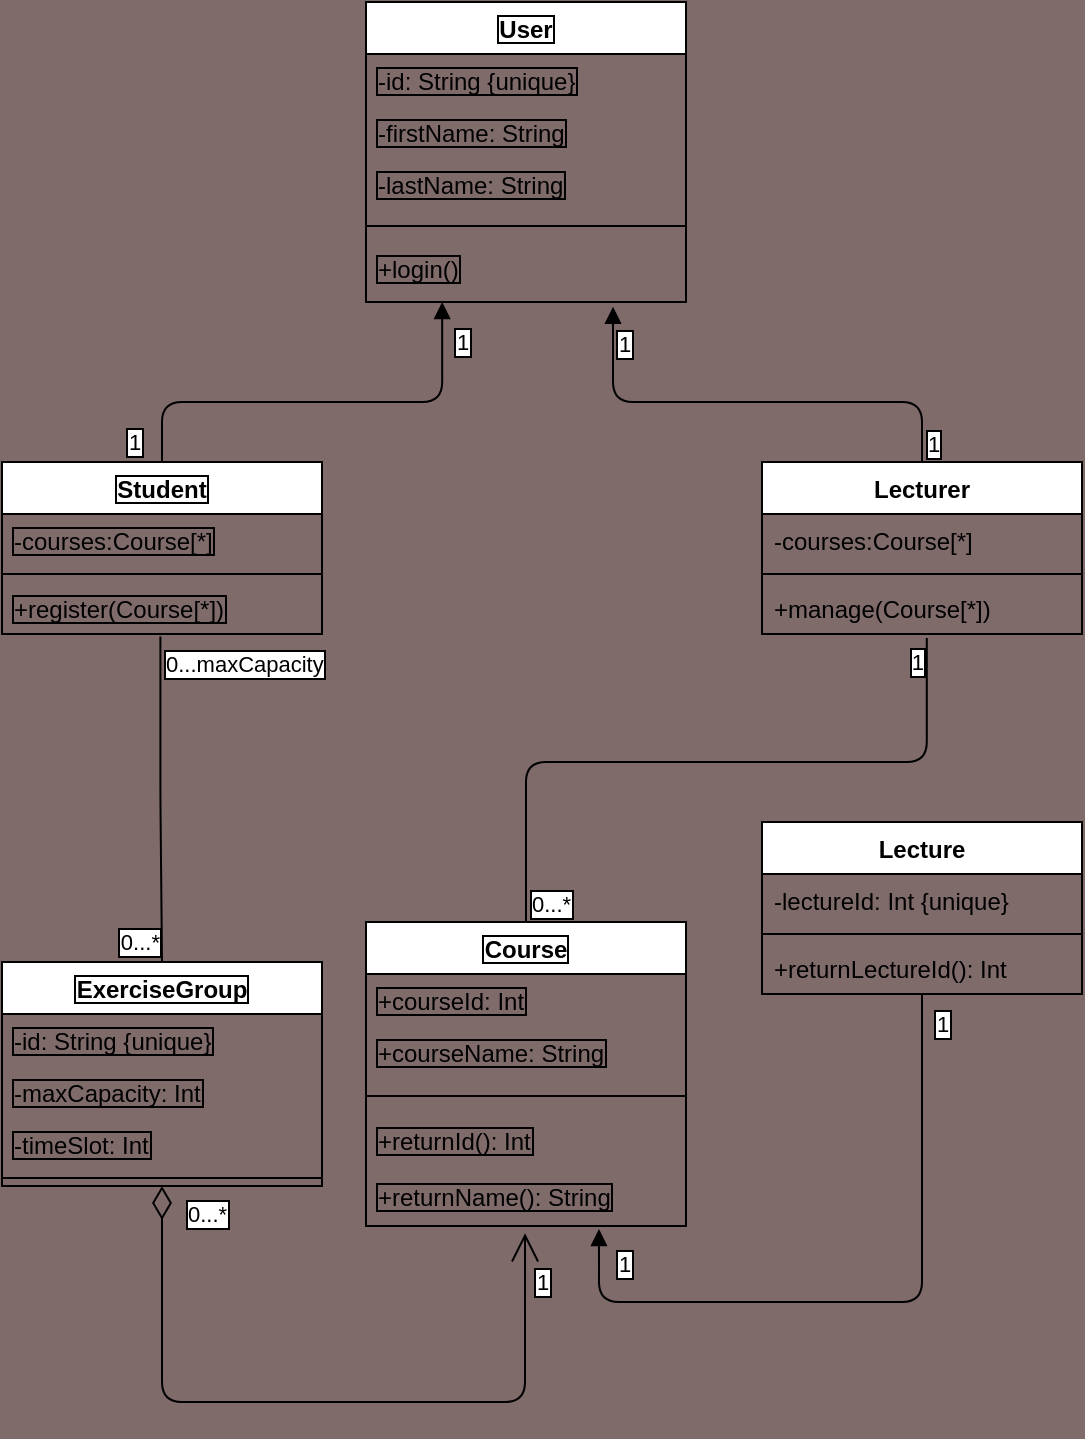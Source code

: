 <mxfile>
    <diagram id="500pnVQfWvlsNwL5orh4" name="Page-1">
        <mxGraphModel dx="1132" dy="1126" grid="0" gridSize="10" guides="1" tooltips="1" connect="1" arrows="1" fold="1" page="1" pageScale="1" pageWidth="583" pageHeight="827" background="#806B6B" math="0" shadow="0">
            <root>
                <mxCell id="0"/>
                <mxCell id="1" parent="0"/>
                <mxCell id="30" value="User" style="swimlane;fontStyle=1;align=center;verticalAlign=top;childLayout=stackLayout;horizontal=1;startSize=26;horizontalStack=0;resizeParent=1;resizeParentMax=0;resizeLast=0;collapsible=1;marginBottom=0;fontColor=#000000;labelBorderColor=#000000;" vertex="1" parent="1">
                    <mxGeometry x="212" y="50" width="160" height="150" as="geometry"/>
                </mxCell>
                <mxCell id="31" value="-id: String {unique}&#10;" style="text;strokeColor=none;fillColor=none;align=left;verticalAlign=top;spacingLeft=4;spacingRight=4;overflow=hidden;rotatable=0;points=[[0,0.5],[1,0.5]];portConstraint=eastwest;fontColor=#000000;labelBorderColor=#000000;" vertex="1" parent="30">
                    <mxGeometry y="26" width="160" height="26" as="geometry"/>
                </mxCell>
                <mxCell id="35" value="-firstName: String" style="text;strokeColor=none;fillColor=none;align=left;verticalAlign=top;spacingLeft=4;spacingRight=4;overflow=hidden;rotatable=0;points=[[0,0.5],[1,0.5]];portConstraint=eastwest;fontColor=#000000;labelBorderColor=#000000;" vertex="1" parent="30">
                    <mxGeometry y="52" width="160" height="26" as="geometry"/>
                </mxCell>
                <mxCell id="36" value="-lastName: String" style="text;strokeColor=none;fillColor=none;align=left;verticalAlign=top;spacingLeft=4;spacingRight=4;overflow=hidden;rotatable=0;points=[[0,0.5],[1,0.5]];portConstraint=eastwest;fontColor=#000000;labelBorderColor=#000000;" vertex="1" parent="30">
                    <mxGeometry y="78" width="160" height="26" as="geometry"/>
                </mxCell>
                <mxCell id="32" value="" style="line;strokeWidth=1;fillColor=none;align=left;verticalAlign=middle;spacingTop=-1;spacingLeft=3;spacingRight=3;rotatable=0;labelPosition=right;points=[];portConstraint=eastwest;strokeColor=inherit;fontColor=#000000;labelBorderColor=#000000;" vertex="1" parent="30">
                    <mxGeometry y="104" width="160" height="16" as="geometry"/>
                </mxCell>
                <mxCell id="33" value="+login()" style="text;strokeColor=none;fillColor=none;align=left;verticalAlign=top;spacingLeft=4;spacingRight=4;overflow=hidden;rotatable=0;points=[[0,0.5],[1,0.5]];portConstraint=eastwest;fontColor=#000000;labelBorderColor=#000000;" vertex="1" parent="30">
                    <mxGeometry y="120" width="160" height="30" as="geometry"/>
                </mxCell>
                <mxCell id="37" value="" style="endArrow=block;endFill=1;html=1;edgeStyle=orthogonalEdgeStyle;align=left;verticalAlign=top;entryX=0.238;entryY=1;entryDx=0;entryDy=0;entryPerimeter=0;exitX=0.5;exitY=0;exitDx=0;exitDy=0;fontColor=#000000;labelBorderColor=#000000;" edge="1" parent="1" source="52" target="33">
                    <mxGeometry x="-1" relative="1" as="geometry">
                        <mxPoint x="110" y="280" as="sourcePoint"/>
                        <mxPoint x="280" y="250" as="targetPoint"/>
                        <Array as="points">
                            <mxPoint x="110" y="250"/>
                            <mxPoint x="250" y="250"/>
                        </Array>
                    </mxGeometry>
                </mxCell>
                <mxCell id="81" value="1" style="edgeLabel;html=1;align=center;verticalAlign=middle;resizable=0;points=[];fontColor=#000000;labelBorderColor=#000000;" vertex="1" connectable="0" parent="37">
                    <mxGeometry x="0.129" y="4" relative="1" as="geometry">
                        <mxPoint x="-108" y="24" as="offset"/>
                    </mxGeometry>
                </mxCell>
                <mxCell id="82" value="1" style="edgeLabel;html=1;align=center;verticalAlign=middle;resizable=0;points=[];fontColor=#000000;labelBorderColor=#000000;" vertex="1" connectable="0" parent="37">
                    <mxGeometry x="0.442" y="3" relative="1" as="geometry">
                        <mxPoint x="21" y="-27" as="offset"/>
                    </mxGeometry>
                </mxCell>
                <mxCell id="41" value="Course" style="swimlane;fontStyle=1;align=center;verticalAlign=top;childLayout=stackLayout;horizontal=1;startSize=26;horizontalStack=0;resizeParent=1;resizeParentMax=0;resizeLast=0;collapsible=1;marginBottom=0;fontColor=#000000;labelBorderColor=#000000;" vertex="1" parent="1">
                    <mxGeometry x="212" y="510" width="160" height="152" as="geometry"/>
                </mxCell>
                <mxCell id="42" value="+courseId: Int" style="text;strokeColor=none;fillColor=none;align=left;verticalAlign=top;spacingLeft=4;spacingRight=4;overflow=hidden;rotatable=0;points=[[0,0.5],[1,0.5]];portConstraint=eastwest;fontColor=#000000;labelBorderColor=#000000;" vertex="1" parent="41">
                    <mxGeometry y="26" width="160" height="26" as="geometry"/>
                </mxCell>
                <mxCell id="45" value="+courseName: String" style="text;strokeColor=none;fillColor=none;align=left;verticalAlign=top;spacingLeft=4;spacingRight=4;overflow=hidden;rotatable=0;points=[[0,0.5],[1,0.5]];portConstraint=eastwest;fontColor=#000000;labelBorderColor=#000000;" vertex="1" parent="41">
                    <mxGeometry y="52" width="160" height="26" as="geometry"/>
                </mxCell>
                <mxCell id="43" value="" style="line;strokeWidth=1;fillColor=none;align=left;verticalAlign=middle;spacingTop=-1;spacingLeft=3;spacingRight=3;rotatable=0;labelPosition=right;points=[];portConstraint=eastwest;strokeColor=inherit;fontColor=#000000;labelBorderColor=#000000;" vertex="1" parent="41">
                    <mxGeometry y="78" width="160" height="18" as="geometry"/>
                </mxCell>
                <mxCell id="44" value="+returnId(): Int" style="text;strokeColor=none;fillColor=none;align=left;verticalAlign=top;spacingLeft=4;spacingRight=4;overflow=hidden;rotatable=0;points=[[0,0.5],[1,0.5]];portConstraint=eastwest;fontColor=#000000;labelBorderColor=#000000;" vertex="1" parent="41">
                    <mxGeometry y="96" width="160" height="28" as="geometry"/>
                </mxCell>
                <mxCell id="46" value="+returnName(): String" style="text;strokeColor=none;fillColor=none;align=left;verticalAlign=top;spacingLeft=4;spacingRight=4;overflow=hidden;rotatable=0;points=[[0,0.5],[1,0.5]];portConstraint=eastwest;fontColor=#000000;labelBorderColor=#000000;" vertex="1" parent="41">
                    <mxGeometry y="124" width="160" height="28" as="geometry"/>
                </mxCell>
                <mxCell id="47" value="Lecture" style="swimlane;fontStyle=1;align=center;verticalAlign=top;childLayout=stackLayout;horizontal=1;startSize=26;horizontalStack=0;resizeParent=1;resizeParentMax=0;resizeLast=0;collapsible=1;marginBottom=0;" vertex="1" parent="1">
                    <mxGeometry x="410" y="460" width="160" height="86" as="geometry"/>
                </mxCell>
                <mxCell id="48" value="-lectureId: Int {unique}" style="text;strokeColor=none;fillColor=none;align=left;verticalAlign=top;spacingLeft=4;spacingRight=4;overflow=hidden;rotatable=0;points=[[0,0.5],[1,0.5]];portConstraint=eastwest;" vertex="1" parent="47">
                    <mxGeometry y="26" width="160" height="26" as="geometry"/>
                </mxCell>
                <mxCell id="49" value="" style="line;strokeWidth=1;fillColor=none;align=left;verticalAlign=middle;spacingTop=-1;spacingLeft=3;spacingRight=3;rotatable=0;labelPosition=right;points=[];portConstraint=eastwest;strokeColor=inherit;" vertex="1" parent="47">
                    <mxGeometry y="52" width="160" height="8" as="geometry"/>
                </mxCell>
                <mxCell id="50" value="+returnLectureId(): Int" style="text;strokeColor=none;fillColor=none;align=left;verticalAlign=top;spacingLeft=4;spacingRight=4;overflow=hidden;rotatable=0;points=[[0,0.5],[1,0.5]];portConstraint=eastwest;" vertex="1" parent="47">
                    <mxGeometry y="60" width="160" height="26" as="geometry"/>
                </mxCell>
                <mxCell id="52" value="Student" style="swimlane;fontStyle=1;align=center;verticalAlign=top;childLayout=stackLayout;horizontal=1;startSize=26;horizontalStack=0;resizeParent=1;resizeParentMax=0;resizeLast=0;collapsible=1;marginBottom=0;fontColor=#000000;labelBorderColor=#000000;" vertex="1" parent="1">
                    <mxGeometry x="30" y="280" width="160" height="86" as="geometry"/>
                </mxCell>
                <mxCell id="53" value="-courses:Course[*]" style="text;strokeColor=none;fillColor=none;align=left;verticalAlign=top;spacingLeft=4;spacingRight=4;overflow=hidden;rotatable=0;points=[[0,0.5],[1,0.5]];portConstraint=eastwest;fontColor=#000000;labelBorderColor=#000000;" vertex="1" parent="52">
                    <mxGeometry y="26" width="160" height="26" as="geometry"/>
                </mxCell>
                <mxCell id="54" value="" style="line;strokeWidth=1;fillColor=none;align=left;verticalAlign=middle;spacingTop=-1;spacingLeft=3;spacingRight=3;rotatable=0;labelPosition=right;points=[];portConstraint=eastwest;strokeColor=inherit;fontColor=#000000;labelBorderColor=#000000;" vertex="1" parent="52">
                    <mxGeometry y="52" width="160" height="8" as="geometry"/>
                </mxCell>
                <mxCell id="55" value="+register(Course[*])" style="text;strokeColor=none;fillColor=none;align=left;verticalAlign=top;spacingLeft=4;spacingRight=4;overflow=hidden;rotatable=0;points=[[0,0.5],[1,0.5]];portConstraint=eastwest;fontColor=#000000;labelBorderColor=#000000;" vertex="1" parent="52">
                    <mxGeometry y="60" width="160" height="26" as="geometry"/>
                </mxCell>
                <mxCell id="56" value="Lecturer" style="swimlane;fontStyle=1;align=center;verticalAlign=top;childLayout=stackLayout;horizontal=1;startSize=26;horizontalStack=0;resizeParent=1;resizeParentMax=0;resizeLast=0;collapsible=1;marginBottom=0;" vertex="1" parent="1">
                    <mxGeometry x="410" y="280" width="160" height="86" as="geometry"/>
                </mxCell>
                <mxCell id="57" value="-courses:Course[*]" style="text;strokeColor=none;fillColor=none;align=left;verticalAlign=top;spacingLeft=4;spacingRight=4;overflow=hidden;rotatable=0;points=[[0,0.5],[1,0.5]];portConstraint=eastwest;" vertex="1" parent="56">
                    <mxGeometry y="26" width="160" height="26" as="geometry"/>
                </mxCell>
                <mxCell id="58" value="" style="line;strokeWidth=1;fillColor=none;align=left;verticalAlign=middle;spacingTop=-1;spacingLeft=3;spacingRight=3;rotatable=0;labelPosition=right;points=[];portConstraint=eastwest;strokeColor=inherit;" vertex="1" parent="56">
                    <mxGeometry y="52" width="160" height="8" as="geometry"/>
                </mxCell>
                <mxCell id="59" value="+manage(Course[*])" style="text;strokeColor=none;fillColor=none;align=left;verticalAlign=top;spacingLeft=4;spacingRight=4;overflow=hidden;rotatable=0;points=[[0,0.5],[1,0.5]];portConstraint=eastwest;" vertex="1" parent="56">
                    <mxGeometry y="60" width="160" height="26" as="geometry"/>
                </mxCell>
                <mxCell id="60" value="ExerciseGroup" style="swimlane;fontStyle=1;align=center;verticalAlign=top;childLayout=stackLayout;horizontal=1;startSize=26;horizontalStack=0;resizeParent=1;resizeParentMax=0;resizeLast=0;collapsible=1;marginBottom=0;fontColor=#000000;labelBorderColor=#000000;" vertex="1" parent="1">
                    <mxGeometry x="30" y="530" width="160" height="112" as="geometry"/>
                </mxCell>
                <mxCell id="61" value="-id: String {unique}" style="text;strokeColor=none;fillColor=none;align=left;verticalAlign=top;spacingLeft=4;spacingRight=4;overflow=hidden;rotatable=0;points=[[0,0.5],[1,0.5]];portConstraint=eastwest;fontColor=#000000;labelBorderColor=#000000;" vertex="1" parent="60">
                    <mxGeometry y="26" width="160" height="26" as="geometry"/>
                </mxCell>
                <mxCell id="64" value="-maxCapacity: Int" style="text;strokeColor=none;fillColor=none;align=left;verticalAlign=top;spacingLeft=4;spacingRight=4;overflow=hidden;rotatable=0;points=[[0,0.5],[1,0.5]];portConstraint=eastwest;fontColor=#000000;labelBorderColor=#000000;" vertex="1" parent="60">
                    <mxGeometry y="52" width="160" height="26" as="geometry"/>
                </mxCell>
                <mxCell id="65" value="-timeSlot: Int" style="text;strokeColor=none;fillColor=none;align=left;verticalAlign=top;spacingLeft=4;spacingRight=4;overflow=hidden;rotatable=0;points=[[0,0.5],[1,0.5]];portConstraint=eastwest;fontColor=#000000;labelBorderColor=#000000;" vertex="1" parent="60">
                    <mxGeometry y="78" width="160" height="26" as="geometry"/>
                </mxCell>
                <mxCell id="62" value="" style="line;strokeWidth=1;fillColor=none;align=left;verticalAlign=middle;spacingTop=-1;spacingLeft=3;spacingRight=3;rotatable=0;labelPosition=right;points=[];portConstraint=eastwest;strokeColor=inherit;fontColor=#000000;labelBorderColor=#000000;" vertex="1" parent="60">
                    <mxGeometry y="104" width="160" height="8" as="geometry"/>
                </mxCell>
                <mxCell id="68" value="" style="endArrow=none;html=1;edgeStyle=orthogonalEdgeStyle;exitX=0.5;exitY=0;exitDx=0;exitDy=0;entryX=0.515;entryY=1.077;entryDx=0;entryDy=0;entryPerimeter=0;fontColor=#000000;labelBorderColor=#000000;" edge="1" parent="1" source="41" target="59">
                    <mxGeometry relative="1" as="geometry">
                        <mxPoint x="410" y="510" as="sourcePoint"/>
                        <mxPoint x="570" y="510" as="targetPoint"/>
                        <Array as="points">
                            <mxPoint x="292" y="430"/>
                            <mxPoint x="492" y="430"/>
                        </Array>
                    </mxGeometry>
                </mxCell>
                <mxCell id="69" value="0...*" style="edgeLabel;resizable=0;html=1;align=left;verticalAlign=bottom;fontColor=#000000;labelBorderColor=#000000;" connectable="0" vertex="1" parent="68">
                    <mxGeometry x="-1" relative="1" as="geometry"/>
                </mxCell>
                <mxCell id="70" value="1" style="edgeLabel;resizable=0;html=1;align=right;verticalAlign=bottom;fontColor=#000000;labelBorderColor=#000000;" connectable="0" vertex="1" parent="68">
                    <mxGeometry x="1" relative="1" as="geometry">
                        <mxPoint y="22" as="offset"/>
                    </mxGeometry>
                </mxCell>
                <mxCell id="71" value="" style="endArrow=none;html=1;edgeStyle=orthogonalEdgeStyle;exitX=0.495;exitY=1.046;exitDx=0;exitDy=0;exitPerimeter=0;entryX=0.5;entryY=0;entryDx=0;entryDy=0;fontColor=#000000;labelBorderColor=#000000;" edge="1" parent="1" source="55" target="60">
                    <mxGeometry relative="1" as="geometry">
                        <mxPoint x="410" y="510" as="sourcePoint"/>
                        <mxPoint x="570" y="510" as="targetPoint"/>
                        <Array as="points">
                            <mxPoint x="109" y="448"/>
                        </Array>
                    </mxGeometry>
                </mxCell>
                <mxCell id="72" value="0...maxCapacity" style="edgeLabel;resizable=0;html=1;align=left;verticalAlign=bottom;fontColor=#000000;labelBorderColor=#000000;" connectable="0" vertex="1" parent="71">
                    <mxGeometry x="-1" relative="1" as="geometry">
                        <mxPoint y="23" as="offset"/>
                    </mxGeometry>
                </mxCell>
                <mxCell id="73" value="0...*" style="edgeLabel;resizable=0;html=1;align=right;verticalAlign=bottom;fontColor=#000000;labelBorderColor=#000000;" connectable="0" vertex="1" parent="71">
                    <mxGeometry x="1" relative="1" as="geometry"/>
                </mxCell>
                <mxCell id="77" value="0...*" style="endArrow=open;html=1;endSize=12;startArrow=diamondThin;startSize=14;startFill=0;edgeStyle=orthogonalEdgeStyle;align=left;verticalAlign=bottom;exitX=0.5;exitY=1;exitDx=0;exitDy=0;entryX=0.497;entryY=1.129;entryDx=0;entryDy=0;entryPerimeter=0;fontColor=#000000;labelBorderColor=#000000;" edge="1" parent="1" source="60" target="46">
                    <mxGeometry x="-0.874" y="10" relative="1" as="geometry">
                        <mxPoint x="120" y="720" as="sourcePoint"/>
                        <mxPoint x="280" y="720" as="targetPoint"/>
                        <Array as="points">
                            <mxPoint x="110" y="750"/>
                            <mxPoint x="292" y="750"/>
                        </Array>
                        <mxPoint as="offset"/>
                    </mxGeometry>
                </mxCell>
                <mxCell id="78" value="1" style="edgeLabel;html=1;align=center;verticalAlign=middle;resizable=0;points=[];fontColor=#000000;labelBorderColor=#000000;" vertex="1" connectable="0" parent="77">
                    <mxGeometry x="0.894" relative="1" as="geometry">
                        <mxPoint x="8" y="4" as="offset"/>
                    </mxGeometry>
                </mxCell>
                <mxCell id="79" value="" style="endArrow=block;endFill=1;html=1;edgeStyle=orthogonalEdgeStyle;align=left;verticalAlign=top;entryX=0.728;entryY=1.053;entryDx=0;entryDy=0;entryPerimeter=0;exitX=0.5;exitY=1;exitDx=0;exitDy=0;fontColor=#000000;labelBorderColor=#000000;" edge="1" parent="1" source="47" target="46">
                    <mxGeometry x="-1" relative="1" as="geometry">
                        <mxPoint x="390" y="690" as="sourcePoint"/>
                        <mxPoint x="550" y="690" as="targetPoint"/>
                        <Array as="points">
                            <mxPoint x="490" y="700"/>
                            <mxPoint x="328" y="700"/>
                        </Array>
                    </mxGeometry>
                </mxCell>
                <mxCell id="87" value="1" style="edgeLabel;html=1;align=center;verticalAlign=middle;resizable=0;points=[];fontColor=#000000;labelBorderColor=#000000;" vertex="1" connectable="0" parent="79">
                    <mxGeometry x="0.847" y="-2" relative="1" as="geometry">
                        <mxPoint x="10" y="-10" as="offset"/>
                    </mxGeometry>
                </mxCell>
                <mxCell id="88" value="1" style="edgeLabel;html=1;align=center;verticalAlign=middle;resizable=0;points=[];fontColor=#000000;labelBorderColor=#000000;" vertex="1" connectable="0" parent="79">
                    <mxGeometry x="-0.918" y="2" relative="1" as="geometry">
                        <mxPoint x="8" as="offset"/>
                    </mxGeometry>
                </mxCell>
                <mxCell id="83" value="" style="endArrow=block;endFill=1;html=1;edgeStyle=orthogonalEdgeStyle;align=left;verticalAlign=top;entryX=0.772;entryY=1.08;entryDx=0;entryDy=0;entryPerimeter=0;exitX=0.5;exitY=0;exitDx=0;exitDy=0;fontColor=#000000;labelBorderColor=#000000;" edge="1" parent="1" source="56" target="33">
                    <mxGeometry x="-1" relative="1" as="geometry">
                        <mxPoint x="280" y="290" as="sourcePoint"/>
                        <mxPoint x="440" y="290" as="targetPoint"/>
                        <Array as="points">
                            <mxPoint x="490" y="250"/>
                            <mxPoint x="336" y="250"/>
                        </Array>
                    </mxGeometry>
                </mxCell>
                <mxCell id="84" value="1" style="edgeLabel;resizable=0;html=1;align=left;verticalAlign=bottom;fontColor=#000000;labelBorderColor=#000000;" connectable="0" vertex="1" parent="83">
                    <mxGeometry x="-1" relative="1" as="geometry"/>
                </mxCell>
                <mxCell id="85" value="1" style="edgeLabel;html=1;align=center;verticalAlign=middle;resizable=0;points=[];fontColor=#000000;labelBorderColor=#000000;" vertex="1" connectable="0" parent="83">
                    <mxGeometry x="0.69" y="2" relative="1" as="geometry">
                        <mxPoint x="7" y="-18" as="offset"/>
                    </mxGeometry>
                </mxCell>
            </root>
        </mxGraphModel>
    </diagram>
</mxfile>
